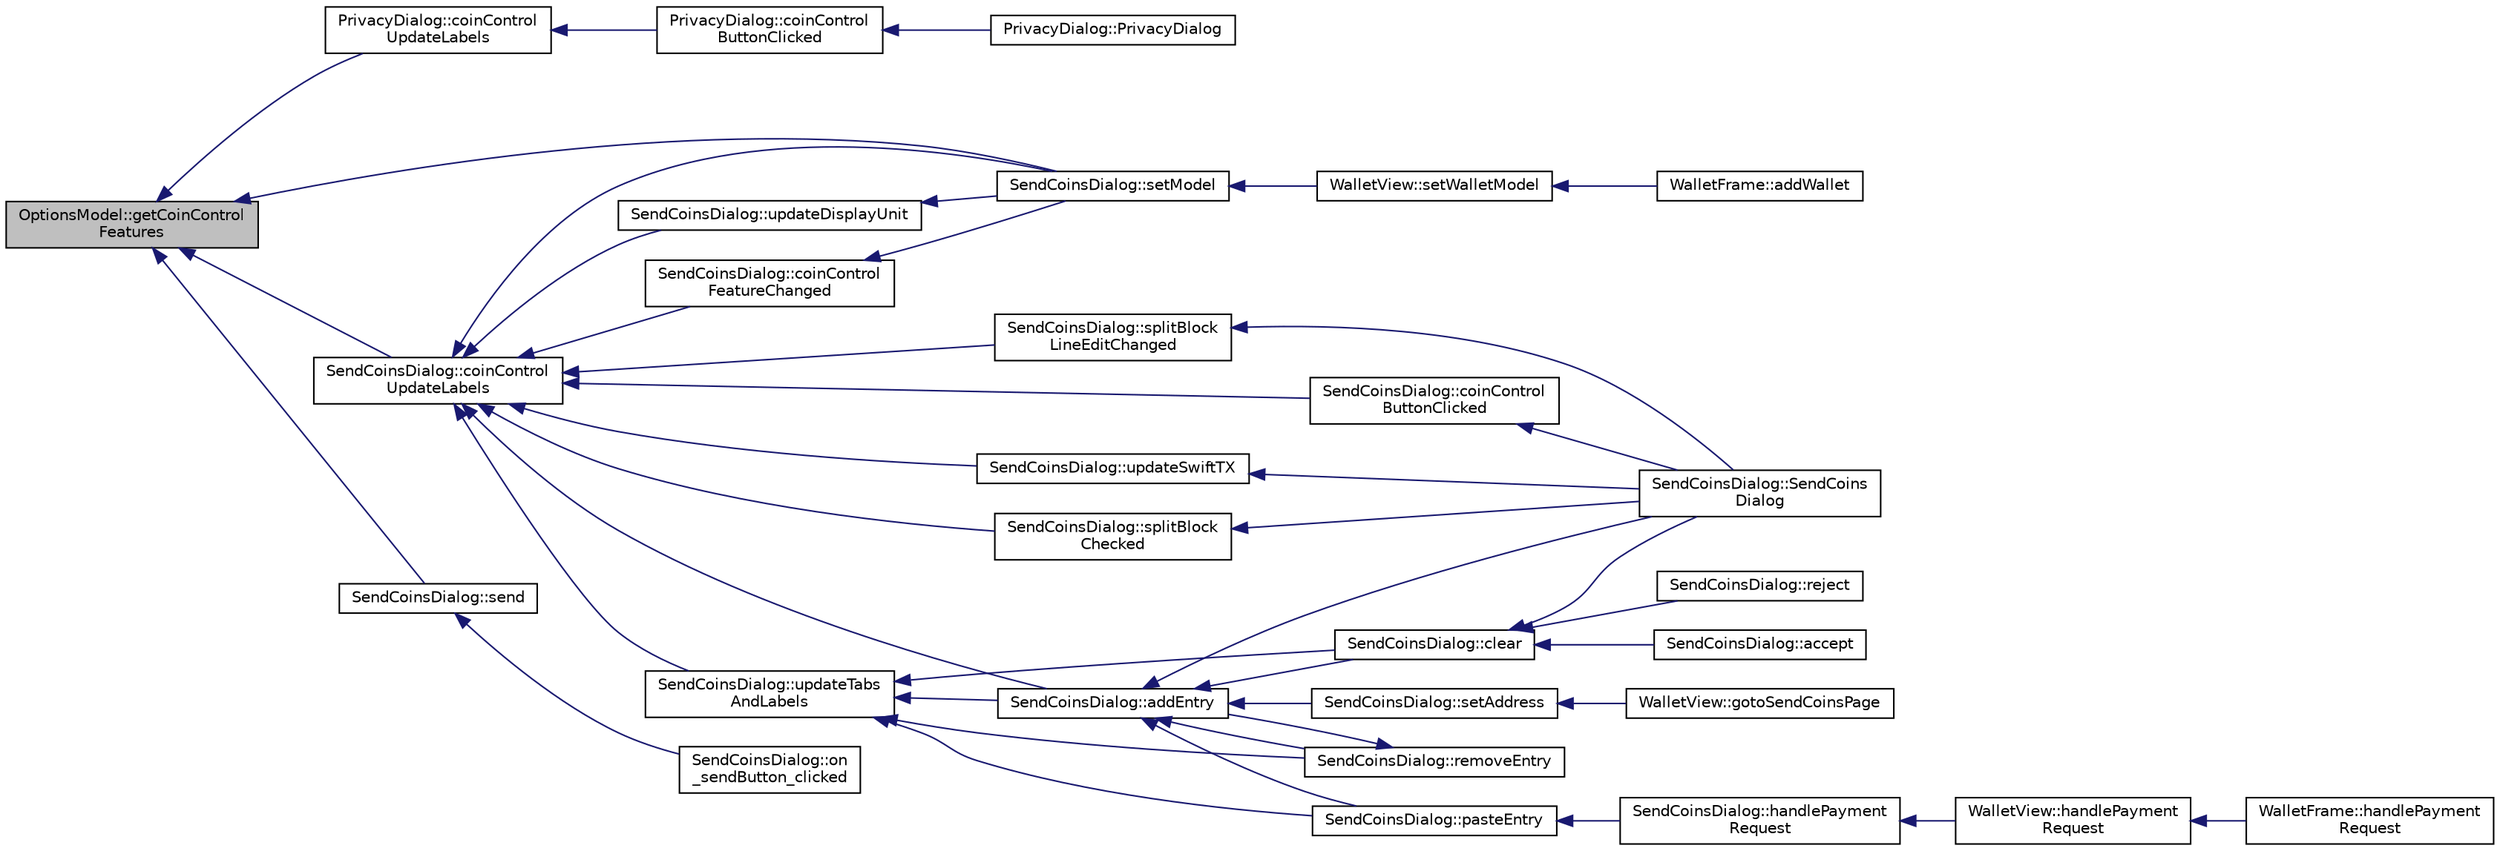 digraph "OptionsModel::getCoinControlFeatures"
{
  edge [fontname="Helvetica",fontsize="10",labelfontname="Helvetica",labelfontsize="10"];
  node [fontname="Helvetica",fontsize="10",shape=record];
  rankdir="LR";
  Node25 [label="OptionsModel::getCoinControl\lFeatures",height=0.2,width=0.4,color="black", fillcolor="grey75", style="filled", fontcolor="black"];
  Node25 -> Node26 [dir="back",color="midnightblue",fontsize="10",style="solid",fontname="Helvetica"];
  Node26 [label="PrivacyDialog::coinControl\lUpdateLabels",height=0.2,width=0.4,color="black", fillcolor="white", style="filled",URL="$class_privacy_dialog.html#a721730d9cef00052728718f55bbf80d3"];
  Node26 -> Node27 [dir="back",color="midnightblue",fontsize="10",style="solid",fontname="Helvetica"];
  Node27 [label="PrivacyDialog::coinControl\lButtonClicked",height=0.2,width=0.4,color="black", fillcolor="white", style="filled",URL="$class_privacy_dialog.html#a16488c5d2fb41caedb18e9a6c1a376bb"];
  Node27 -> Node28 [dir="back",color="midnightblue",fontsize="10",style="solid",fontname="Helvetica"];
  Node28 [label="PrivacyDialog::PrivacyDialog",height=0.2,width=0.4,color="black", fillcolor="white", style="filled",URL="$class_privacy_dialog.html#ab7308b7ed5782dfa26fb1f216385207c"];
  Node25 -> Node29 [dir="back",color="midnightblue",fontsize="10",style="solid",fontname="Helvetica"];
  Node29 [label="SendCoinsDialog::setModel",height=0.2,width=0.4,color="black", fillcolor="white", style="filled",URL="$class_send_coins_dialog.html#a73a6c1b1850a334ee652ac167713a2aa"];
  Node29 -> Node30 [dir="back",color="midnightblue",fontsize="10",style="solid",fontname="Helvetica"];
  Node30 [label="WalletView::setWalletModel",height=0.2,width=0.4,color="black", fillcolor="white", style="filled",URL="$class_wallet_view.html#a0a37ff693a4f9c1e5ddc23f9cd3913be",tooltip="Set the wallet model. "];
  Node30 -> Node31 [dir="back",color="midnightblue",fontsize="10",style="solid",fontname="Helvetica"];
  Node31 [label="WalletFrame::addWallet",height=0.2,width=0.4,color="black", fillcolor="white", style="filled",URL="$class_wallet_frame.html#aa199c3f27654199d84c365cf86167d86"];
  Node25 -> Node32 [dir="back",color="midnightblue",fontsize="10",style="solid",fontname="Helvetica"];
  Node32 [label="SendCoinsDialog::send",height=0.2,width=0.4,color="black", fillcolor="white", style="filled",URL="$class_send_coins_dialog.html#afd8d436a16ea7dba1276e8fdfdc8b2d3"];
  Node32 -> Node33 [dir="back",color="midnightblue",fontsize="10",style="solid",fontname="Helvetica"];
  Node33 [label="SendCoinsDialog::on\l_sendButton_clicked",height=0.2,width=0.4,color="black", fillcolor="white", style="filled",URL="$class_send_coins_dialog.html#a2cab7cf9ea5040b9e2189297f7d3c764"];
  Node25 -> Node34 [dir="back",color="midnightblue",fontsize="10",style="solid",fontname="Helvetica"];
  Node34 [label="SendCoinsDialog::coinControl\lUpdateLabels",height=0.2,width=0.4,color="black", fillcolor="white", style="filled",URL="$class_send_coins_dialog.html#ae4f429aabcaf309aa314b90049be2a74"];
  Node34 -> Node29 [dir="back",color="midnightblue",fontsize="10",style="solid",fontname="Helvetica"];
  Node34 -> Node35 [dir="back",color="midnightblue",fontsize="10",style="solid",fontname="Helvetica"];
  Node35 [label="SendCoinsDialog::addEntry",height=0.2,width=0.4,color="black", fillcolor="white", style="filled",URL="$class_send_coins_dialog.html#a3d680a76b967641115c6ff2fa83fb62a"];
  Node35 -> Node36 [dir="back",color="midnightblue",fontsize="10",style="solid",fontname="Helvetica"];
  Node36 [label="SendCoinsDialog::SendCoins\lDialog",height=0.2,width=0.4,color="black", fillcolor="white", style="filled",URL="$class_send_coins_dialog.html#a0df5bc29d1df68eda44826651afc595f"];
  Node35 -> Node37 [dir="back",color="midnightblue",fontsize="10",style="solid",fontname="Helvetica"];
  Node37 [label="SendCoinsDialog::clear",height=0.2,width=0.4,color="black", fillcolor="white", style="filled",URL="$class_send_coins_dialog.html#a127bddff45f49ff5e6e263efe218ae26"];
  Node37 -> Node36 [dir="back",color="midnightblue",fontsize="10",style="solid",fontname="Helvetica"];
  Node37 -> Node38 [dir="back",color="midnightblue",fontsize="10",style="solid",fontname="Helvetica"];
  Node38 [label="SendCoinsDialog::reject",height=0.2,width=0.4,color="black", fillcolor="white", style="filled",URL="$class_send_coins_dialog.html#a4879553d77d29f522ac92ac04580f4ad"];
  Node37 -> Node39 [dir="back",color="midnightblue",fontsize="10",style="solid",fontname="Helvetica"];
  Node39 [label="SendCoinsDialog::accept",height=0.2,width=0.4,color="black", fillcolor="white", style="filled",URL="$class_send_coins_dialog.html#af2185c3d29e43d37c30669f0def46060"];
  Node35 -> Node40 [dir="back",color="midnightblue",fontsize="10",style="solid",fontname="Helvetica"];
  Node40 [label="SendCoinsDialog::removeEntry",height=0.2,width=0.4,color="black", fillcolor="white", style="filled",URL="$class_send_coins_dialog.html#aabd82a79bd2358493f36425f1d62136b"];
  Node40 -> Node35 [dir="back",color="midnightblue",fontsize="10",style="solid",fontname="Helvetica"];
  Node35 -> Node41 [dir="back",color="midnightblue",fontsize="10",style="solid",fontname="Helvetica"];
  Node41 [label="SendCoinsDialog::setAddress",height=0.2,width=0.4,color="black", fillcolor="white", style="filled",URL="$class_send_coins_dialog.html#a920b2dbf121ca3cfac2adc56e96295f8"];
  Node41 -> Node42 [dir="back",color="midnightblue",fontsize="10",style="solid",fontname="Helvetica"];
  Node42 [label="WalletView::gotoSendCoinsPage",height=0.2,width=0.4,color="black", fillcolor="white", style="filled",URL="$class_wallet_view.html#a2a70c2b00b097dd7b83b6915bb037ea3",tooltip="Switch to send coins page. "];
  Node35 -> Node43 [dir="back",color="midnightblue",fontsize="10",style="solid",fontname="Helvetica"];
  Node43 [label="SendCoinsDialog::pasteEntry",height=0.2,width=0.4,color="black", fillcolor="white", style="filled",URL="$class_send_coins_dialog.html#a4440d15ced5d217baaad33a17d56b409"];
  Node43 -> Node44 [dir="back",color="midnightblue",fontsize="10",style="solid",fontname="Helvetica"];
  Node44 [label="SendCoinsDialog::handlePayment\lRequest",height=0.2,width=0.4,color="black", fillcolor="white", style="filled",URL="$class_send_coins_dialog.html#a82ed6a3badadaa523415e1924ebd292a"];
  Node44 -> Node45 [dir="back",color="midnightblue",fontsize="10",style="solid",fontname="Helvetica"];
  Node45 [label="WalletView::handlePayment\lRequest",height=0.2,width=0.4,color="black", fillcolor="white", style="filled",URL="$class_wallet_view.html#a0ae21d91a9d7755026ce2a6846cef68d"];
  Node45 -> Node46 [dir="back",color="midnightblue",fontsize="10",style="solid",fontname="Helvetica"];
  Node46 [label="WalletFrame::handlePayment\lRequest",height=0.2,width=0.4,color="black", fillcolor="white", style="filled",URL="$class_wallet_frame.html#aa8c5b10f2240df164795619ca41c619c"];
  Node34 -> Node47 [dir="back",color="midnightblue",fontsize="10",style="solid",fontname="Helvetica"];
  Node47 [label="SendCoinsDialog::updateTabs\lAndLabels",height=0.2,width=0.4,color="black", fillcolor="white", style="filled",URL="$class_send_coins_dialog.html#a3b834c739f7d02d8086a2bf58525c5f0"];
  Node47 -> Node37 [dir="back",color="midnightblue",fontsize="10",style="solid",fontname="Helvetica"];
  Node47 -> Node35 [dir="back",color="midnightblue",fontsize="10",style="solid",fontname="Helvetica"];
  Node47 -> Node40 [dir="back",color="midnightblue",fontsize="10",style="solid",fontname="Helvetica"];
  Node47 -> Node43 [dir="back",color="midnightblue",fontsize="10",style="solid",fontname="Helvetica"];
  Node34 -> Node48 [dir="back",color="midnightblue",fontsize="10",style="solid",fontname="Helvetica"];
  Node48 [label="SendCoinsDialog::updateDisplayUnit",height=0.2,width=0.4,color="black", fillcolor="white", style="filled",URL="$class_send_coins_dialog.html#a74815ad8502b126200b6fd2e59e9f042"];
  Node48 -> Node29 [dir="back",color="midnightblue",fontsize="10",style="solid",fontname="Helvetica"];
  Node34 -> Node49 [dir="back",color="midnightblue",fontsize="10",style="solid",fontname="Helvetica"];
  Node49 [label="SendCoinsDialog::updateSwiftTX",height=0.2,width=0.4,color="black", fillcolor="white", style="filled",URL="$class_send_coins_dialog.html#ad0ec158c40aa7129bf78e613ee183d7c"];
  Node49 -> Node36 [dir="back",color="midnightblue",fontsize="10",style="solid",fontname="Helvetica"];
  Node34 -> Node50 [dir="back",color="midnightblue",fontsize="10",style="solid",fontname="Helvetica"];
  Node50 [label="SendCoinsDialog::splitBlock\lChecked",height=0.2,width=0.4,color="black", fillcolor="white", style="filled",URL="$class_send_coins_dialog.html#af877b5c2223b5873110e093f5fb04645"];
  Node50 -> Node36 [dir="back",color="midnightblue",fontsize="10",style="solid",fontname="Helvetica"];
  Node34 -> Node51 [dir="back",color="midnightblue",fontsize="10",style="solid",fontname="Helvetica"];
  Node51 [label="SendCoinsDialog::splitBlock\lLineEditChanged",height=0.2,width=0.4,color="black", fillcolor="white", style="filled",URL="$class_send_coins_dialog.html#ab925f4161a3637e766b7a0625761035b"];
  Node51 -> Node36 [dir="back",color="midnightblue",fontsize="10",style="solid",fontname="Helvetica"];
  Node34 -> Node52 [dir="back",color="midnightblue",fontsize="10",style="solid",fontname="Helvetica"];
  Node52 [label="SendCoinsDialog::coinControl\lFeatureChanged",height=0.2,width=0.4,color="black", fillcolor="white", style="filled",URL="$class_send_coins_dialog.html#af13ddd00abec4f060632d887b5e838a3"];
  Node52 -> Node29 [dir="back",color="midnightblue",fontsize="10",style="solid",fontname="Helvetica"];
  Node34 -> Node53 [dir="back",color="midnightblue",fontsize="10",style="solid",fontname="Helvetica"];
  Node53 [label="SendCoinsDialog::coinControl\lButtonClicked",height=0.2,width=0.4,color="black", fillcolor="white", style="filled",URL="$class_send_coins_dialog.html#a59d757d9e4bea5b380eb480fd79cfb49"];
  Node53 -> Node36 [dir="back",color="midnightblue",fontsize="10",style="solid",fontname="Helvetica"];
}
